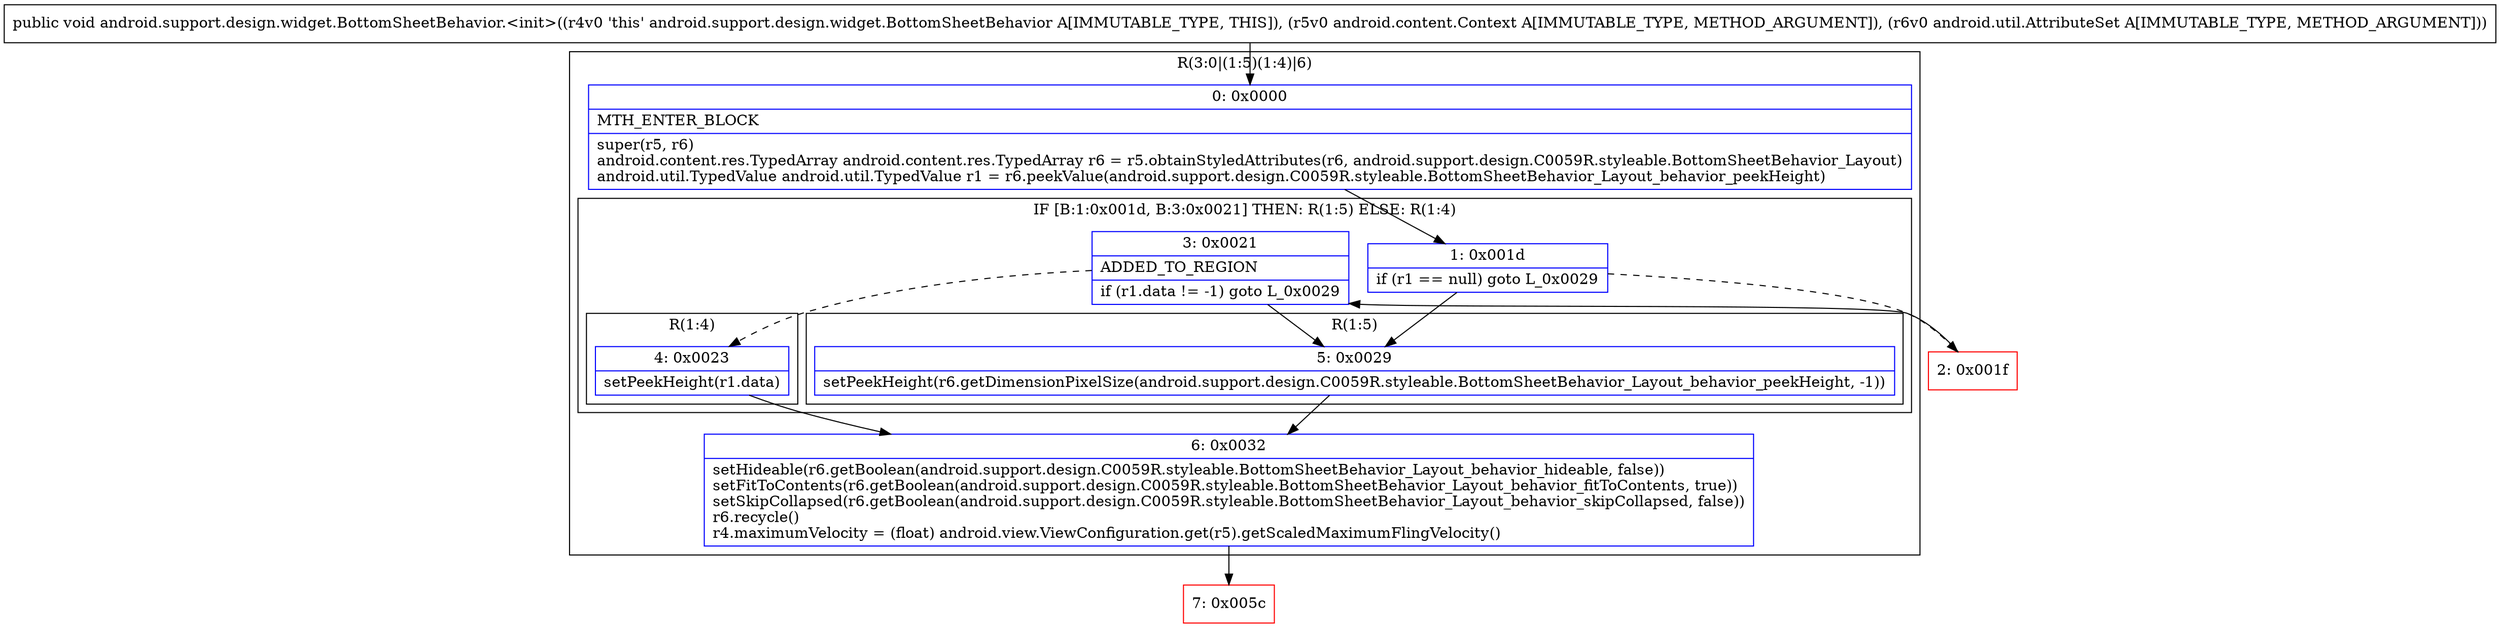 digraph "CFG forandroid.support.design.widget.BottomSheetBehavior.\<init\>(Landroid\/content\/Context;Landroid\/util\/AttributeSet;)V" {
subgraph cluster_Region_484842288 {
label = "R(3:0|(1:5)(1:4)|6)";
node [shape=record,color=blue];
Node_0 [shape=record,label="{0\:\ 0x0000|MTH_ENTER_BLOCK\l|super(r5, r6)\landroid.content.res.TypedArray android.content.res.TypedArray r6 = r5.obtainStyledAttributes(r6, android.support.design.C0059R.styleable.BottomSheetBehavior_Layout)\landroid.util.TypedValue android.util.TypedValue r1 = r6.peekValue(android.support.design.C0059R.styleable.BottomSheetBehavior_Layout_behavior_peekHeight)\l}"];
subgraph cluster_IfRegion_778899172 {
label = "IF [B:1:0x001d, B:3:0x0021] THEN: R(1:5) ELSE: R(1:4)";
node [shape=record,color=blue];
Node_1 [shape=record,label="{1\:\ 0x001d|if (r1 == null) goto L_0x0029\l}"];
Node_3 [shape=record,label="{3\:\ 0x0021|ADDED_TO_REGION\l|if (r1.data != \-1) goto L_0x0029\l}"];
subgraph cluster_Region_1585078717 {
label = "R(1:5)";
node [shape=record,color=blue];
Node_5 [shape=record,label="{5\:\ 0x0029|setPeekHeight(r6.getDimensionPixelSize(android.support.design.C0059R.styleable.BottomSheetBehavior_Layout_behavior_peekHeight, \-1))\l}"];
}
subgraph cluster_Region_963313234 {
label = "R(1:4)";
node [shape=record,color=blue];
Node_4 [shape=record,label="{4\:\ 0x0023|setPeekHeight(r1.data)\l}"];
}
}
Node_6 [shape=record,label="{6\:\ 0x0032|setHideable(r6.getBoolean(android.support.design.C0059R.styleable.BottomSheetBehavior_Layout_behavior_hideable, false))\lsetFitToContents(r6.getBoolean(android.support.design.C0059R.styleable.BottomSheetBehavior_Layout_behavior_fitToContents, true))\lsetSkipCollapsed(r6.getBoolean(android.support.design.C0059R.styleable.BottomSheetBehavior_Layout_behavior_skipCollapsed, false))\lr6.recycle()\lr4.maximumVelocity = (float) android.view.ViewConfiguration.get(r5).getScaledMaximumFlingVelocity()\l}"];
}
Node_2 [shape=record,color=red,label="{2\:\ 0x001f}"];
Node_7 [shape=record,color=red,label="{7\:\ 0x005c}"];
MethodNode[shape=record,label="{public void android.support.design.widget.BottomSheetBehavior.\<init\>((r4v0 'this' android.support.design.widget.BottomSheetBehavior A[IMMUTABLE_TYPE, THIS]), (r5v0 android.content.Context A[IMMUTABLE_TYPE, METHOD_ARGUMENT]), (r6v0 android.util.AttributeSet A[IMMUTABLE_TYPE, METHOD_ARGUMENT])) }"];
MethodNode -> Node_0;
Node_0 -> Node_1;
Node_1 -> Node_2[style=dashed];
Node_1 -> Node_5;
Node_3 -> Node_4[style=dashed];
Node_3 -> Node_5;
Node_5 -> Node_6;
Node_4 -> Node_6;
Node_6 -> Node_7;
Node_2 -> Node_3;
}

